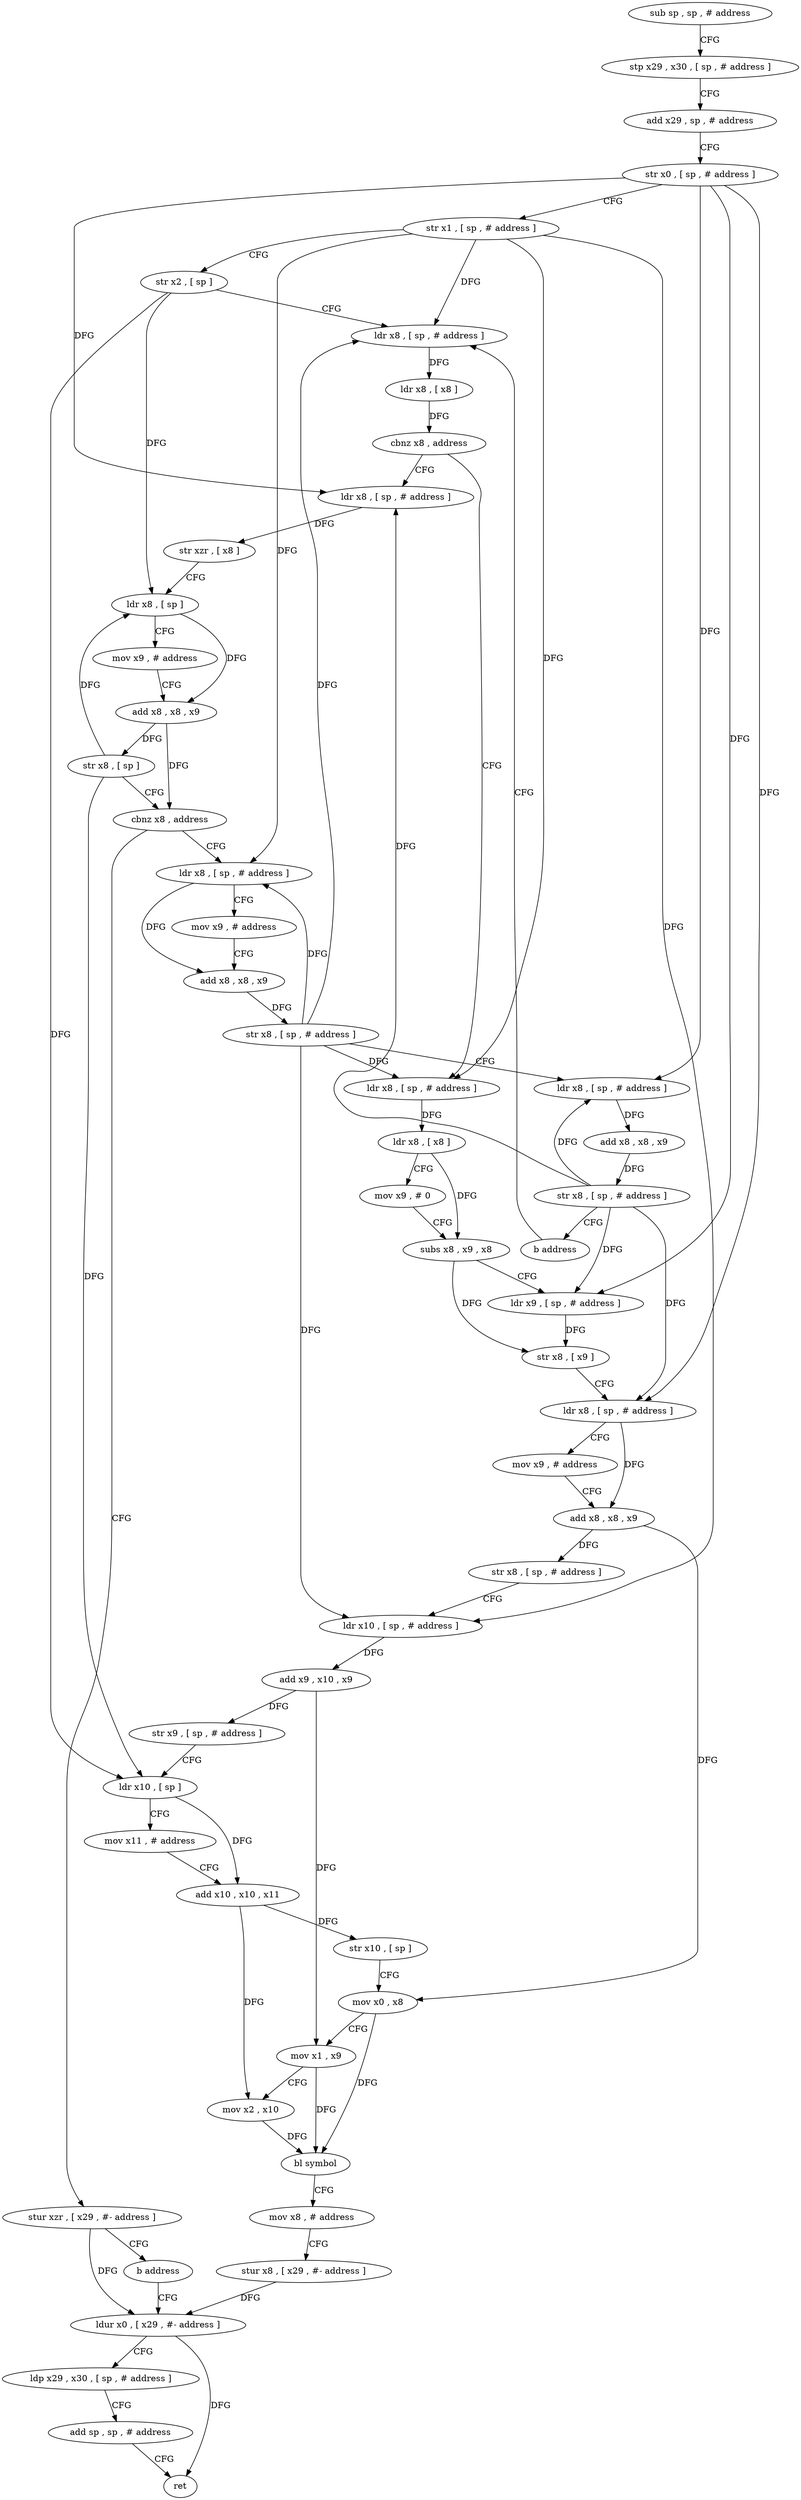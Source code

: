 digraph "func" {
"4239664" [label = "sub sp , sp , # address" ]
"4239668" [label = "stp x29 , x30 , [ sp , # address ]" ]
"4239672" [label = "add x29 , sp , # address" ]
"4239676" [label = "str x0 , [ sp , # address ]" ]
"4239680" [label = "str x1 , [ sp , # address ]" ]
"4239684" [label = "str x2 , [ sp ]" ]
"4239688" [label = "ldr x8 , [ sp , # address ]" ]
"4239768" [label = "ldr x8 , [ sp , # address ]" ]
"4239772" [label = "ldr x8 , [ x8 ]" ]
"4239776" [label = "mov x9 , # 0" ]
"4239780" [label = "subs x8 , x9 , x8" ]
"4239784" [label = "ldr x9 , [ sp , # address ]" ]
"4239788" [label = "str x8 , [ x9 ]" ]
"4239792" [label = "ldr x8 , [ sp , # address ]" ]
"4239796" [label = "mov x9 , # address" ]
"4239800" [label = "add x8 , x8 , x9" ]
"4239804" [label = "str x8 , [ sp , # address ]" ]
"4239808" [label = "ldr x10 , [ sp , # address ]" ]
"4239812" [label = "add x9 , x10 , x9" ]
"4239816" [label = "str x9 , [ sp , # address ]" ]
"4239820" [label = "ldr x10 , [ sp ]" ]
"4239824" [label = "mov x11 , # address" ]
"4239828" [label = "add x10 , x10 , x11" ]
"4239832" [label = "str x10 , [ sp ]" ]
"4239836" [label = "mov x0 , x8" ]
"4239840" [label = "mov x1 , x9" ]
"4239844" [label = "mov x2 , x10" ]
"4239848" [label = "bl symbol" ]
"4239852" [label = "mov x8 , # address" ]
"4239856" [label = "stur x8 , [ x29 , #- address ]" ]
"4239860" [label = "ldur x0 , [ x29 , #- address ]" ]
"4239700" [label = "ldr x8 , [ sp , # address ]" ]
"4239704" [label = "str xzr , [ x8 ]" ]
"4239708" [label = "ldr x8 , [ sp ]" ]
"4239712" [label = "mov x9 , # address" ]
"4239716" [label = "add x8 , x8 , x9" ]
"4239720" [label = "str x8 , [ sp ]" ]
"4239724" [label = "cbnz x8 , address" ]
"4239736" [label = "ldr x8 , [ sp , # address ]" ]
"4239728" [label = "stur xzr , [ x29 , #- address ]" ]
"4239740" [label = "mov x9 , # address" ]
"4239744" [label = "add x8 , x8 , x9" ]
"4239748" [label = "str x8 , [ sp , # address ]" ]
"4239752" [label = "ldr x8 , [ sp , # address ]" ]
"4239756" [label = "add x8 , x8 , x9" ]
"4239760" [label = "str x8 , [ sp , # address ]" ]
"4239764" [label = "b address" ]
"4239732" [label = "b address" ]
"4239692" [label = "ldr x8 , [ x8 ]" ]
"4239696" [label = "cbnz x8 , address" ]
"4239864" [label = "ldp x29 , x30 , [ sp , # address ]" ]
"4239868" [label = "add sp , sp , # address" ]
"4239872" [label = "ret" ]
"4239664" -> "4239668" [ label = "CFG" ]
"4239668" -> "4239672" [ label = "CFG" ]
"4239672" -> "4239676" [ label = "CFG" ]
"4239676" -> "4239680" [ label = "CFG" ]
"4239676" -> "4239784" [ label = "DFG" ]
"4239676" -> "4239792" [ label = "DFG" ]
"4239676" -> "4239700" [ label = "DFG" ]
"4239676" -> "4239752" [ label = "DFG" ]
"4239680" -> "4239684" [ label = "CFG" ]
"4239680" -> "4239688" [ label = "DFG" ]
"4239680" -> "4239768" [ label = "DFG" ]
"4239680" -> "4239808" [ label = "DFG" ]
"4239680" -> "4239736" [ label = "DFG" ]
"4239684" -> "4239688" [ label = "CFG" ]
"4239684" -> "4239820" [ label = "DFG" ]
"4239684" -> "4239708" [ label = "DFG" ]
"4239688" -> "4239692" [ label = "DFG" ]
"4239768" -> "4239772" [ label = "DFG" ]
"4239772" -> "4239776" [ label = "CFG" ]
"4239772" -> "4239780" [ label = "DFG" ]
"4239776" -> "4239780" [ label = "CFG" ]
"4239780" -> "4239784" [ label = "CFG" ]
"4239780" -> "4239788" [ label = "DFG" ]
"4239784" -> "4239788" [ label = "DFG" ]
"4239788" -> "4239792" [ label = "CFG" ]
"4239792" -> "4239796" [ label = "CFG" ]
"4239792" -> "4239800" [ label = "DFG" ]
"4239796" -> "4239800" [ label = "CFG" ]
"4239800" -> "4239804" [ label = "DFG" ]
"4239800" -> "4239836" [ label = "DFG" ]
"4239804" -> "4239808" [ label = "CFG" ]
"4239808" -> "4239812" [ label = "DFG" ]
"4239812" -> "4239816" [ label = "DFG" ]
"4239812" -> "4239840" [ label = "DFG" ]
"4239816" -> "4239820" [ label = "CFG" ]
"4239820" -> "4239824" [ label = "CFG" ]
"4239820" -> "4239828" [ label = "DFG" ]
"4239824" -> "4239828" [ label = "CFG" ]
"4239828" -> "4239832" [ label = "DFG" ]
"4239828" -> "4239844" [ label = "DFG" ]
"4239832" -> "4239836" [ label = "CFG" ]
"4239836" -> "4239840" [ label = "CFG" ]
"4239836" -> "4239848" [ label = "DFG" ]
"4239840" -> "4239844" [ label = "CFG" ]
"4239840" -> "4239848" [ label = "DFG" ]
"4239844" -> "4239848" [ label = "DFG" ]
"4239848" -> "4239852" [ label = "CFG" ]
"4239852" -> "4239856" [ label = "CFG" ]
"4239856" -> "4239860" [ label = "DFG" ]
"4239860" -> "4239864" [ label = "CFG" ]
"4239860" -> "4239872" [ label = "DFG" ]
"4239700" -> "4239704" [ label = "DFG" ]
"4239704" -> "4239708" [ label = "CFG" ]
"4239708" -> "4239712" [ label = "CFG" ]
"4239708" -> "4239716" [ label = "DFG" ]
"4239712" -> "4239716" [ label = "CFG" ]
"4239716" -> "4239720" [ label = "DFG" ]
"4239716" -> "4239724" [ label = "DFG" ]
"4239720" -> "4239724" [ label = "CFG" ]
"4239720" -> "4239820" [ label = "DFG" ]
"4239720" -> "4239708" [ label = "DFG" ]
"4239724" -> "4239736" [ label = "CFG" ]
"4239724" -> "4239728" [ label = "CFG" ]
"4239736" -> "4239740" [ label = "CFG" ]
"4239736" -> "4239744" [ label = "DFG" ]
"4239728" -> "4239732" [ label = "CFG" ]
"4239728" -> "4239860" [ label = "DFG" ]
"4239740" -> "4239744" [ label = "CFG" ]
"4239744" -> "4239748" [ label = "DFG" ]
"4239748" -> "4239752" [ label = "CFG" ]
"4239748" -> "4239688" [ label = "DFG" ]
"4239748" -> "4239768" [ label = "DFG" ]
"4239748" -> "4239808" [ label = "DFG" ]
"4239748" -> "4239736" [ label = "DFG" ]
"4239752" -> "4239756" [ label = "DFG" ]
"4239756" -> "4239760" [ label = "DFG" ]
"4239760" -> "4239764" [ label = "CFG" ]
"4239760" -> "4239784" [ label = "DFG" ]
"4239760" -> "4239792" [ label = "DFG" ]
"4239760" -> "4239700" [ label = "DFG" ]
"4239760" -> "4239752" [ label = "DFG" ]
"4239764" -> "4239688" [ label = "CFG" ]
"4239732" -> "4239860" [ label = "CFG" ]
"4239692" -> "4239696" [ label = "DFG" ]
"4239696" -> "4239768" [ label = "CFG" ]
"4239696" -> "4239700" [ label = "CFG" ]
"4239864" -> "4239868" [ label = "CFG" ]
"4239868" -> "4239872" [ label = "CFG" ]
}
